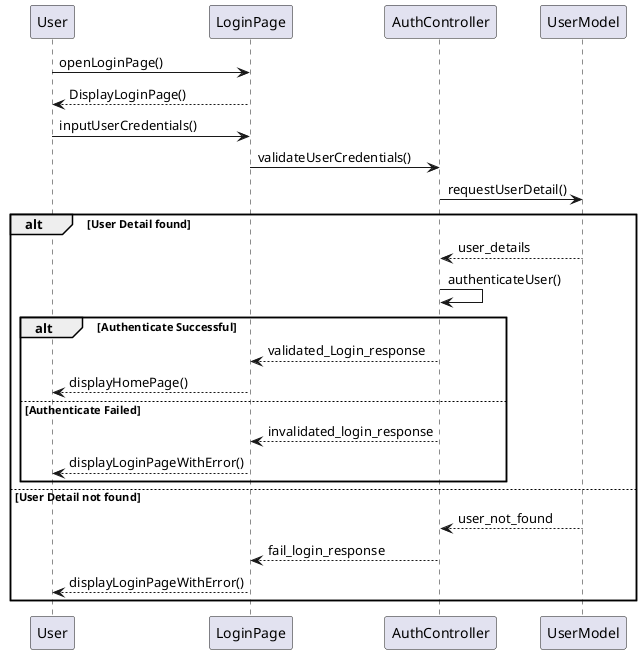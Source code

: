 @startuml
User -> LoginPage: openLoginPage()
User <-- LoginPage: DisplayLoginPage()
User -> LoginPage: inputUserCredentials()
LoginPage -> AuthController: validateUserCredentials()
AuthController -> UserModel: requestUserDetail()

alt User Detail found
    AuthController <-- UserModel: user_details
    AuthController -> AuthController: authenticateUser()
    alt Authenticate Successful
       LoginPage <-- AuthController: validated_Login_response
       User <-- LoginPage: displayHomePage()
    else Authenticate Failed
       LoginPage <-- AuthController: invalidated_login_response
       User <-- LoginPage: displayLoginPageWithError()
    end
    
else User Detail not found
    AuthController <-- UserModel: user_not_found
    LoginPage <-- AuthController: fail_login_response
    User <-- LoginPage: displayLoginPageWithError()
end
@enduml